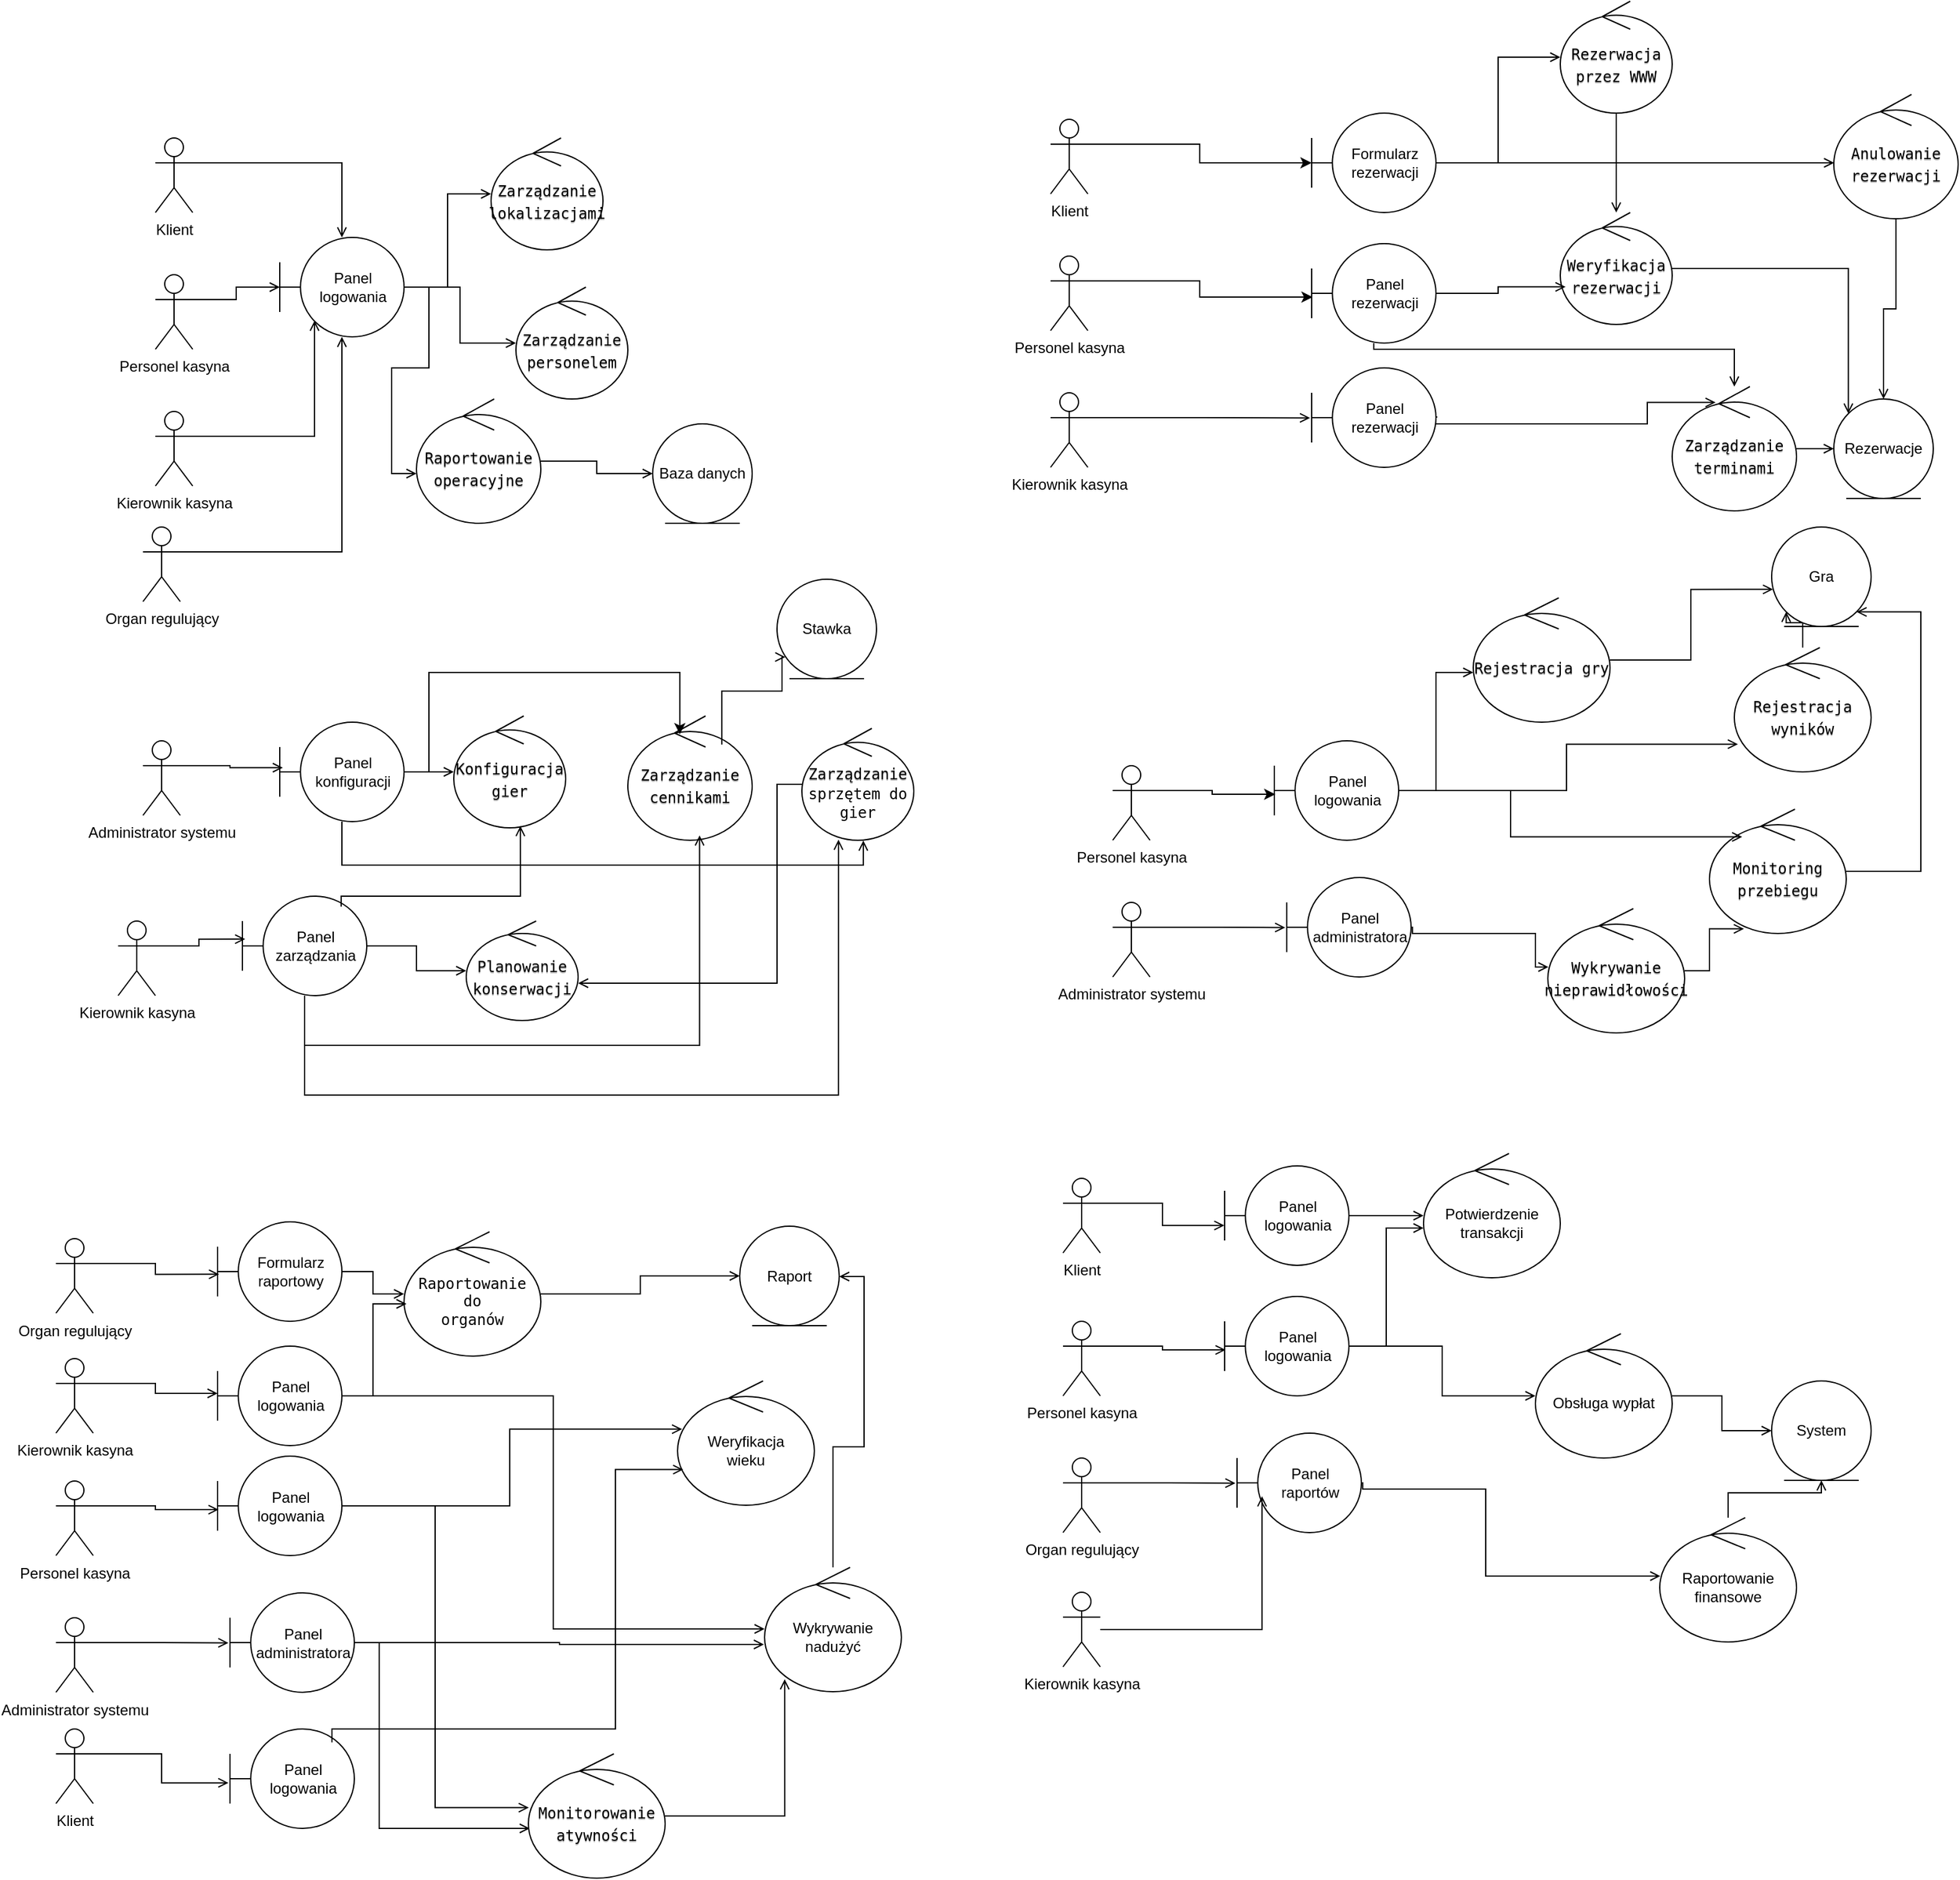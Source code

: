 <mxfile version="27.0.6">
  <diagram name="Strona-1" id="Tooz_3WY80wUNvCokQzD">
    <mxGraphModel dx="1188" dy="655" grid="1" gridSize="10" guides="1" tooltips="1" connect="1" arrows="1" fold="1" page="1" pageScale="1" pageWidth="827" pageHeight="1169" math="0" shadow="0">
      <root>
        <mxCell id="0" />
        <mxCell id="1" parent="0" />
        <mxCell id="Rj1JrEqHDqBtE12AnFH--10" style="edgeStyle=orthogonalEdgeStyle;rounded=0;orthogonalLoop=1;jettySize=auto;html=1;exitX=1;exitY=0.333;exitDx=0;exitDy=0;exitPerimeter=0;endArrow=open;endFill=0;" edge="1" parent="1" source="Rj1JrEqHDqBtE12AnFH--1" target="Rj1JrEqHDqBtE12AnFH--9">
          <mxGeometry relative="1" as="geometry" />
        </mxCell>
        <mxCell id="Rj1JrEqHDqBtE12AnFH--1" value="Klient" style="shape=umlActor;verticalLabelPosition=bottom;verticalAlign=top;html=1;outlineConnect=0;" vertex="1" parent="1">
          <mxGeometry x="200" y="150" width="30" height="60" as="geometry" />
        </mxCell>
        <mxCell id="Rj1JrEqHDqBtE12AnFH--11" style="edgeStyle=orthogonalEdgeStyle;rounded=0;orthogonalLoop=1;jettySize=auto;html=1;exitX=1;exitY=0.333;exitDx=0;exitDy=0;exitPerimeter=0;endArrow=open;endFill=0;" edge="1" parent="1" source="Rj1JrEqHDqBtE12AnFH--2" target="Rj1JrEqHDqBtE12AnFH--9">
          <mxGeometry relative="1" as="geometry" />
        </mxCell>
        <mxCell id="Rj1JrEqHDqBtE12AnFH--2" value="Personel kasyna" style="shape=umlActor;verticalLabelPosition=bottom;verticalAlign=top;html=1;outlineConnect=0;" vertex="1" parent="1">
          <mxGeometry x="200" y="260" width="30" height="60" as="geometry" />
        </mxCell>
        <mxCell id="Rj1JrEqHDqBtE12AnFH--3" value="&lt;div&gt;&lt;code class=&quot;language-mermaid&quot; style=&quot;background: transparent; text-shadow: rgba(0, 0, 0, 0.3) 0px 1px; font-family: &amp;quot;Fira Code&amp;quot;, &amp;quot;Fira Mono&amp;quot;, Menlo, Consolas, &amp;quot;DejaVu Sans Mono&amp;quot;, monospace; direction: ltr; text-align: left; white-space: pre; word-spacing: normal; word-break: normal; line-height: 1.5; tab-size: 2; hyphens: none;&quot;&gt;&lt;span&gt;&lt;span class=&quot;token text&quot; style=&quot;&quot;&gt;Zarządzanie&lt;/span&gt;&lt;/span&gt;&lt;/code&gt;&lt;/div&gt;&lt;div&gt;&lt;code class=&quot;language-mermaid&quot; style=&quot;background: transparent; text-shadow: rgba(0, 0, 0, 0.3) 0px 1px; font-family: &amp;quot;Fira Code&amp;quot;, &amp;quot;Fira Mono&amp;quot;, Menlo, Consolas, &amp;quot;DejaVu Sans Mono&amp;quot;, monospace; direction: ltr; text-align: left; white-space: pre; word-spacing: normal; word-break: normal; line-height: 1.5; tab-size: 2; hyphens: none;&quot;&gt;&lt;span&gt;&lt;span class=&quot;token text&quot; style=&quot;&quot;&gt;lokalizacjami&lt;/span&gt;&lt;/span&gt;&lt;/code&gt;&lt;/div&gt;" style="ellipse;shape=umlControl;whiteSpace=wrap;html=1;" vertex="1" parent="1">
          <mxGeometry x="470" y="150" width="90" height="90" as="geometry" />
        </mxCell>
        <mxCell id="Rj1JrEqHDqBtE12AnFH--5" value="&lt;div&gt;&lt;code class=&quot;language-mermaid&quot; style=&quot;background: transparent; text-shadow: rgba(0, 0, 0, 0.3) 0px 1px; font-family: &amp;quot;Fira Code&amp;quot;, &amp;quot;Fira Mono&amp;quot;, Menlo, Consolas, &amp;quot;DejaVu Sans Mono&amp;quot;, monospace; direction: ltr; text-align: left; white-space: pre; word-spacing: normal; word-break: normal; line-height: 1.5; tab-size: 2; hyphens: none;&quot;&gt;&lt;span&gt;&lt;span class=&quot;token text&quot; style=&quot;&quot;&gt;Zarządzanie&lt;/span&gt;&lt;/span&gt;&lt;/code&gt;&lt;/div&gt;&lt;div&gt;&lt;code class=&quot;language-mermaid&quot; style=&quot;background: transparent; text-shadow: rgba(0, 0, 0, 0.3) 0px 1px; font-family: &amp;quot;Fira Code&amp;quot;, &amp;quot;Fira Mono&amp;quot;, Menlo, Consolas, &amp;quot;DejaVu Sans Mono&amp;quot;, monospace; direction: ltr; text-align: left; white-space: pre; word-spacing: normal; word-break: normal; line-height: 1.5; tab-size: 2; hyphens: none;&quot;&gt;&lt;span&gt;&lt;span class=&quot;token text&quot; style=&quot;&quot;&gt;personelem&lt;/span&gt;&lt;/span&gt;&lt;/code&gt;&lt;/div&gt;" style="ellipse;shape=umlControl;whiteSpace=wrap;html=1;" vertex="1" parent="1">
          <mxGeometry x="490" y="270" width="90" height="90" as="geometry" />
        </mxCell>
        <mxCell id="Rj1JrEqHDqBtE12AnFH--17" style="edgeStyle=orthogonalEdgeStyle;rounded=0;orthogonalLoop=1;jettySize=auto;html=1;entryX=0;entryY=0.5;entryDx=0;entryDy=0;endArrow=open;endFill=0;" edge="1" parent="1" source="Rj1JrEqHDqBtE12AnFH--6" target="Rj1JrEqHDqBtE12AnFH--16">
          <mxGeometry relative="1" as="geometry" />
        </mxCell>
        <mxCell id="Rj1JrEqHDqBtE12AnFH--6" value="&lt;div&gt;&lt;code class=&quot;language-mermaid&quot; style=&quot;background: transparent; text-shadow: rgba(0, 0, 0, 0.3) 0px 1px; font-family: &amp;quot;Fira Code&amp;quot;, &amp;quot;Fira Mono&amp;quot;, Menlo, Consolas, &amp;quot;DejaVu Sans Mono&amp;quot;, monospace; direction: ltr; text-align: left; white-space: pre; word-spacing: normal; word-break: normal; line-height: 1.5; tab-size: 2; hyphens: none;&quot;&gt;&lt;span&gt;&lt;span class=&quot;token text&quot; style=&quot;&quot;&gt;Raportowanie&lt;/span&gt;&lt;/span&gt;&lt;/code&gt;&lt;/div&gt;&lt;div&gt;&lt;code class=&quot;language-mermaid&quot; style=&quot;background: transparent; text-shadow: rgba(0, 0, 0, 0.3) 0px 1px; font-family: &amp;quot;Fira Code&amp;quot;, &amp;quot;Fira Mono&amp;quot;, Menlo, Consolas, &amp;quot;DejaVu Sans Mono&amp;quot;, monospace; direction: ltr; text-align: left; white-space: pre; word-spacing: normal; word-break: normal; line-height: 1.5; tab-size: 2; hyphens: none;&quot;&gt;&lt;span&gt;&lt;span class=&quot;token text&quot; style=&quot;&quot;&gt;operacyjne&lt;/span&gt;&lt;/span&gt;&lt;/code&gt;&lt;/div&gt;" style="ellipse;shape=umlControl;whiteSpace=wrap;html=1;" vertex="1" parent="1">
          <mxGeometry x="410" y="360" width="100" height="100" as="geometry" />
        </mxCell>
        <mxCell id="Rj1JrEqHDqBtE12AnFH--7" value="&lt;div&gt;Kierownik kasyna&lt;/div&gt;" style="shape=umlActor;verticalLabelPosition=bottom;verticalAlign=top;html=1;outlineConnect=0;" vertex="1" parent="1">
          <mxGeometry x="200" y="370" width="30" height="60" as="geometry" />
        </mxCell>
        <mxCell id="Rj1JrEqHDqBtE12AnFH--13" style="edgeStyle=orthogonalEdgeStyle;rounded=0;orthogonalLoop=1;jettySize=auto;html=1;endArrow=open;endFill=0;" edge="1" parent="1" source="Rj1JrEqHDqBtE12AnFH--9" target="Rj1JrEqHDqBtE12AnFH--3">
          <mxGeometry relative="1" as="geometry" />
        </mxCell>
        <mxCell id="Rj1JrEqHDqBtE12AnFH--14" style="edgeStyle=orthogonalEdgeStyle;rounded=0;orthogonalLoop=1;jettySize=auto;html=1;endArrow=open;endFill=0;" edge="1" parent="1" source="Rj1JrEqHDqBtE12AnFH--9" target="Rj1JrEqHDqBtE12AnFH--5">
          <mxGeometry relative="1" as="geometry" />
        </mxCell>
        <mxCell id="Rj1JrEqHDqBtE12AnFH--9" value="Panel logowania" style="shape=umlBoundary;whiteSpace=wrap;html=1;" vertex="1" parent="1">
          <mxGeometry x="300" y="230" width="100" height="80" as="geometry" />
        </mxCell>
        <mxCell id="Rj1JrEqHDqBtE12AnFH--12" style="edgeStyle=orthogonalEdgeStyle;rounded=0;orthogonalLoop=1;jettySize=auto;html=1;exitX=1;exitY=0.333;exitDx=0;exitDy=0;exitPerimeter=0;entryX=0.28;entryY=0.838;entryDx=0;entryDy=0;entryPerimeter=0;endArrow=open;endFill=0;" edge="1" parent="1" source="Rj1JrEqHDqBtE12AnFH--7" target="Rj1JrEqHDqBtE12AnFH--9">
          <mxGeometry relative="1" as="geometry" />
        </mxCell>
        <mxCell id="Rj1JrEqHDqBtE12AnFH--15" style="edgeStyle=orthogonalEdgeStyle;rounded=0;orthogonalLoop=1;jettySize=auto;html=1;entryX=0;entryY=0.6;entryDx=0;entryDy=0;entryPerimeter=0;endArrow=open;endFill=0;" edge="1" parent="1" source="Rj1JrEqHDqBtE12AnFH--9" target="Rj1JrEqHDqBtE12AnFH--6">
          <mxGeometry relative="1" as="geometry" />
        </mxCell>
        <mxCell id="Rj1JrEqHDqBtE12AnFH--16" value="Baza danych" style="ellipse;shape=umlEntity;whiteSpace=wrap;html=1;" vertex="1" parent="1">
          <mxGeometry x="600" y="380" width="80" height="80" as="geometry" />
        </mxCell>
        <mxCell id="Rj1JrEqHDqBtE12AnFH--22" value="&lt;div&gt;&lt;code class=&quot;language-mermaid&quot; style=&quot;background: transparent; text-shadow: rgba(0, 0, 0, 0.3) 0px 1px; font-family: &amp;quot;Fira Code&amp;quot;, &amp;quot;Fira Mono&amp;quot;, Menlo, Consolas, &amp;quot;DejaVu Sans Mono&amp;quot;, monospace; direction: ltr; text-align: left; white-space: pre; word-spacing: normal; word-break: normal; line-height: 1.5; tab-size: 2; hyphens: none;&quot;&gt;&lt;span&gt;&lt;span class=&quot;token text&quot; style=&quot;&quot;&gt;Zarządzanie&lt;/span&gt;&lt;/span&gt;&lt;/code&gt;&lt;/div&gt;&lt;div&gt;&lt;code&gt;sprzętem do&lt;/code&gt;&lt;/div&gt;&lt;div&gt;&lt;code&gt;gier&lt;/code&gt;&lt;/div&gt;" style="ellipse;shape=umlControl;whiteSpace=wrap;html=1;" vertex="1" parent="1">
          <mxGeometry x="720" y="625" width="90" height="90" as="geometry" />
        </mxCell>
        <mxCell id="Rj1JrEqHDqBtE12AnFH--23" value="&lt;div&gt;&lt;code class=&quot;language-mermaid&quot; style=&quot;background: transparent; text-shadow: rgba(0, 0, 0, 0.3) 0px 1px; font-family: &amp;quot;Fira Code&amp;quot;, &amp;quot;Fira Mono&amp;quot;, Menlo, Consolas, &amp;quot;DejaVu Sans Mono&amp;quot;, monospace; direction: ltr; text-align: left; white-space: pre; word-spacing: normal; word-break: normal; line-height: 1.5; tab-size: 2; hyphens: none;&quot;&gt;&lt;span&gt;&lt;span class=&quot;token text&quot; style=&quot;&quot;&gt;Konfiguracja&lt;/span&gt;&lt;/span&gt;&lt;/code&gt;&lt;/div&gt;&lt;div&gt;&lt;code class=&quot;language-mermaid&quot; style=&quot;background: transparent; text-shadow: rgba(0, 0, 0, 0.3) 0px 1px; font-family: &amp;quot;Fira Code&amp;quot;, &amp;quot;Fira Mono&amp;quot;, Menlo, Consolas, &amp;quot;DejaVu Sans Mono&amp;quot;, monospace; direction: ltr; text-align: left; white-space: pre; word-spacing: normal; word-break: normal; line-height: 1.5; tab-size: 2; hyphens: none;&quot;&gt;&lt;span&gt;&lt;span class=&quot;token text&quot; style=&quot;&quot;&gt;gier&lt;/span&gt;&lt;/span&gt;&lt;/code&gt;&lt;/div&gt;" style="ellipse;shape=umlControl;whiteSpace=wrap;html=1;" vertex="1" parent="1">
          <mxGeometry x="440" y="615" width="90" height="90" as="geometry" />
        </mxCell>
        <mxCell id="Rj1JrEqHDqBtE12AnFH--25" value="&lt;div&gt;&lt;code class=&quot;language-mermaid&quot; style=&quot;background: transparent; text-shadow: rgba(0, 0, 0, 0.3) 0px 1px; font-family: &amp;quot;Fira Code&amp;quot;, &amp;quot;Fira Mono&amp;quot;, Menlo, Consolas, &amp;quot;DejaVu Sans Mono&amp;quot;, monospace; direction: ltr; text-align: left; white-space: pre; word-spacing: normal; word-break: normal; line-height: 1.5; tab-size: 2; hyphens: none;&quot;&gt;&lt;span&gt;&lt;span class=&quot;token text&quot; style=&quot;&quot;&gt;Zarządzanie&lt;/span&gt;&lt;/span&gt;&lt;/code&gt;&lt;/div&gt;&lt;div&gt;&lt;code class=&quot;language-mermaid&quot; style=&quot;background: transparent; text-shadow: rgba(0, 0, 0, 0.3) 0px 1px; font-family: &amp;quot;Fira Code&amp;quot;, &amp;quot;Fira Mono&amp;quot;, Menlo, Consolas, &amp;quot;DejaVu Sans Mono&amp;quot;, monospace; direction: ltr; text-align: left; white-space: pre; word-spacing: normal; word-break: normal; line-height: 1.5; tab-size: 2; hyphens: none;&quot;&gt;&lt;span&gt;&lt;span class=&quot;token text&quot; style=&quot;&quot;&gt;cennikami&lt;/span&gt;&lt;/span&gt;&lt;/code&gt;&lt;/div&gt;" style="ellipse;shape=umlControl;whiteSpace=wrap;html=1;" vertex="1" parent="1">
          <mxGeometry x="580" y="615" width="100" height="100" as="geometry" />
        </mxCell>
        <mxCell id="Rj1JrEqHDqBtE12AnFH--26" value="&lt;div&gt;Kierownik kasyna&lt;/div&gt;" style="shape=umlActor;verticalLabelPosition=bottom;verticalAlign=top;html=1;outlineConnect=0;" vertex="1" parent="1">
          <mxGeometry x="170" y="780" width="30" height="60" as="geometry" />
        </mxCell>
        <mxCell id="Rj1JrEqHDqBtE12AnFH--28" style="edgeStyle=orthogonalEdgeStyle;rounded=0;orthogonalLoop=1;jettySize=auto;html=1;endArrow=open;endFill=0;" edge="1" parent="1" source="Rj1JrEqHDqBtE12AnFH--29" target="Rj1JrEqHDqBtE12AnFH--23">
          <mxGeometry relative="1" as="geometry" />
        </mxCell>
        <mxCell id="Rj1JrEqHDqBtE12AnFH--29" value="Panel konfiguracji" style="shape=umlBoundary;whiteSpace=wrap;html=1;" vertex="1" parent="1">
          <mxGeometry x="300" y="620" width="100" height="80" as="geometry" />
        </mxCell>
        <mxCell id="Rj1JrEqHDqBtE12AnFH--33" value="&lt;div&gt;&lt;code class=&quot;language-mermaid&quot; style=&quot;background: transparent; text-shadow: rgba(0, 0, 0, 0.3) 0px 1px; font-family: &amp;quot;Fira Code&amp;quot;, &amp;quot;Fira Mono&amp;quot;, Menlo, Consolas, &amp;quot;DejaVu Sans Mono&amp;quot;, monospace; direction: ltr; text-align: left; white-space: pre; word-spacing: normal; word-break: normal; line-height: 1.5; tab-size: 2; hyphens: none;&quot;&gt;&lt;span&gt;&lt;span class=&quot;token text&quot; style=&quot;&quot;&gt;Planowanie&lt;/span&gt;&lt;/span&gt;&lt;/code&gt;&lt;/div&gt;&lt;div&gt;&lt;code class=&quot;language-mermaid&quot; style=&quot;background: transparent; text-shadow: rgba(0, 0, 0, 0.3) 0px 1px; font-family: &amp;quot;Fira Code&amp;quot;, &amp;quot;Fira Mono&amp;quot;, Menlo, Consolas, &amp;quot;DejaVu Sans Mono&amp;quot;, monospace; direction: ltr; text-align: left; white-space: pre; word-spacing: normal; word-break: normal; line-height: 1.5; tab-size: 2; hyphens: none;&quot;&gt;&lt;span&gt;&lt;span class=&quot;token text&quot; style=&quot;&quot;&gt;konserwacji&lt;/span&gt;&lt;/span&gt;&lt;/code&gt;&lt;/div&gt;" style="ellipse;shape=umlControl;whiteSpace=wrap;html=1;" vertex="1" parent="1">
          <mxGeometry x="450" y="780" width="90" height="80" as="geometry" />
        </mxCell>
        <mxCell id="Rj1JrEqHDqBtE12AnFH--35" value="Administrator systemu" style="shape=umlActor;verticalLabelPosition=bottom;verticalAlign=top;html=1;fontColor=default;" vertex="1" parent="1">
          <mxGeometry x="190" y="635" width="30" height="60" as="geometry" />
        </mxCell>
        <mxCell id="Rj1JrEqHDqBtE12AnFH--36" style="edgeStyle=orthogonalEdgeStyle;rounded=0;orthogonalLoop=1;jettySize=auto;html=1;exitX=1;exitY=0.333;exitDx=0;exitDy=0;exitPerimeter=0;entryX=0.025;entryY=0.458;entryDx=0;entryDy=0;entryPerimeter=0;endArrow=open;endFill=0;" edge="1" parent="1" source="Rj1JrEqHDqBtE12AnFH--35" target="Rj1JrEqHDqBtE12AnFH--29">
          <mxGeometry relative="1" as="geometry" />
        </mxCell>
        <mxCell id="Rj1JrEqHDqBtE12AnFH--38" style="edgeStyle=orthogonalEdgeStyle;rounded=0;orthogonalLoop=1;jettySize=auto;html=1;endArrow=open;endFill=0;" edge="1" parent="1" source="Rj1JrEqHDqBtE12AnFH--37" target="Rj1JrEqHDqBtE12AnFH--33">
          <mxGeometry relative="1" as="geometry" />
        </mxCell>
        <mxCell id="Rj1JrEqHDqBtE12AnFH--37" value="Panel zarządzania" style="shape=umlBoundary;whiteSpace=wrap;html=1;" vertex="1" parent="1">
          <mxGeometry x="270" y="760" width="100" height="80" as="geometry" />
        </mxCell>
        <mxCell id="Rj1JrEqHDqBtE12AnFH--39" style="edgeStyle=orthogonalEdgeStyle;rounded=0;orthogonalLoop=1;jettySize=auto;html=1;exitX=1;exitY=0.333;exitDx=0;exitDy=0;exitPerimeter=0;entryX=0.022;entryY=0.432;entryDx=0;entryDy=0;entryPerimeter=0;endArrow=open;endFill=0;" edge="1" parent="1" source="Rj1JrEqHDqBtE12AnFH--26" target="Rj1JrEqHDqBtE12AnFH--37">
          <mxGeometry relative="1" as="geometry" />
        </mxCell>
        <mxCell id="Rj1JrEqHDqBtE12AnFH--40" style="edgeStyle=orthogonalEdgeStyle;rounded=0;orthogonalLoop=1;jettySize=auto;html=1;entryX=0.418;entryY=0.147;entryDx=0;entryDy=0;entryPerimeter=0;" edge="1" parent="1" source="Rj1JrEqHDqBtE12AnFH--29" target="Rj1JrEqHDqBtE12AnFH--25">
          <mxGeometry relative="1" as="geometry">
            <Array as="points">
              <mxPoint x="420" y="660" />
              <mxPoint x="420" y="580" />
              <mxPoint x="622" y="580" />
            </Array>
          </mxGeometry>
        </mxCell>
        <mxCell id="Rj1JrEqHDqBtE12AnFH--41" style="edgeStyle=orthogonalEdgeStyle;rounded=0;orthogonalLoop=1;jettySize=auto;html=1;entryX=0.549;entryY=1.003;entryDx=0;entryDy=0;entryPerimeter=0;endArrow=open;endFill=0;" edge="1" parent="1" source="Rj1JrEqHDqBtE12AnFH--29" target="Rj1JrEqHDqBtE12AnFH--22">
          <mxGeometry relative="1" as="geometry">
            <Array as="points">
              <mxPoint x="350" y="735" />
              <mxPoint x="769" y="735" />
            </Array>
          </mxGeometry>
        </mxCell>
        <mxCell id="Rj1JrEqHDqBtE12AnFH--42" style="edgeStyle=orthogonalEdgeStyle;rounded=0;orthogonalLoop=1;jettySize=auto;html=1;entryX=0.595;entryY=0.984;entryDx=0;entryDy=0;entryPerimeter=0;exitX=0.794;exitY=0.104;exitDx=0;exitDy=0;exitPerimeter=0;endArrow=open;endFill=0;" edge="1" parent="1" source="Rj1JrEqHDqBtE12AnFH--37" target="Rj1JrEqHDqBtE12AnFH--23">
          <mxGeometry relative="1" as="geometry">
            <Array as="points">
              <mxPoint x="349" y="760" />
              <mxPoint x="494" y="760" />
            </Array>
          </mxGeometry>
        </mxCell>
        <mxCell id="Rj1JrEqHDqBtE12AnFH--43" style="edgeStyle=orthogonalEdgeStyle;rounded=0;orthogonalLoop=1;jettySize=auto;html=1;entryX=0.577;entryY=0.961;entryDx=0;entryDy=0;entryPerimeter=0;endArrow=open;endFill=0;" edge="1" parent="1" source="Rj1JrEqHDqBtE12AnFH--37" target="Rj1JrEqHDqBtE12AnFH--25">
          <mxGeometry relative="1" as="geometry">
            <Array as="points">
              <mxPoint x="320" y="880" />
              <mxPoint x="638" y="880" />
            </Array>
          </mxGeometry>
        </mxCell>
        <mxCell id="Rj1JrEqHDqBtE12AnFH--44" style="edgeStyle=orthogonalEdgeStyle;rounded=0;orthogonalLoop=1;jettySize=auto;html=1;entryX=0.327;entryY=0.995;entryDx=0;entryDy=0;entryPerimeter=0;endArrow=open;endFill=0;" edge="1" parent="1" source="Rj1JrEqHDqBtE12AnFH--37" target="Rj1JrEqHDqBtE12AnFH--22">
          <mxGeometry relative="1" as="geometry">
            <Array as="points">
              <mxPoint x="320" y="920" />
              <mxPoint x="749" y="920" />
            </Array>
          </mxGeometry>
        </mxCell>
        <mxCell id="Rj1JrEqHDqBtE12AnFH--46" style="edgeStyle=orthogonalEdgeStyle;rounded=0;orthogonalLoop=1;jettySize=auto;html=1;entryX=0.083;entryY=0.783;entryDx=0;entryDy=0;entryPerimeter=0;endArrow=open;endFill=0;exitX=0.756;exitY=0.23;exitDx=0;exitDy=0;exitPerimeter=0;" edge="1" parent="1" source="Rj1JrEqHDqBtE12AnFH--25" target="Rj1JrEqHDqBtE12AnFH--48">
          <mxGeometry relative="1" as="geometry">
            <mxPoint x="687.3" y="585.6" as="targetPoint" />
            <Array as="points">
              <mxPoint x="656" y="595" />
              <mxPoint x="704" y="595" />
              <mxPoint x="704" y="568" />
            </Array>
          </mxGeometry>
        </mxCell>
        <mxCell id="Rj1JrEqHDqBtE12AnFH--47" style="edgeStyle=orthogonalEdgeStyle;rounded=0;orthogonalLoop=1;jettySize=auto;html=1;entryX=1;entryY=0.625;entryDx=0;entryDy=0;entryPerimeter=0;endArrow=open;endFill=0;" edge="1" parent="1" source="Rj1JrEqHDqBtE12AnFH--22" target="Rj1JrEqHDqBtE12AnFH--33">
          <mxGeometry relative="1" as="geometry">
            <Array as="points">
              <mxPoint x="700" y="670" />
              <mxPoint x="700" y="830" />
            </Array>
          </mxGeometry>
        </mxCell>
        <mxCell id="Rj1JrEqHDqBtE12AnFH--48" value="Stawka" style="ellipse;shape=umlEntity;whiteSpace=wrap;html=1;" vertex="1" parent="1">
          <mxGeometry x="700" y="505" width="80" height="80" as="geometry" />
        </mxCell>
        <mxCell id="Rj1JrEqHDqBtE12AnFH--91" style="edgeStyle=orthogonalEdgeStyle;rounded=0;orthogonalLoop=1;jettySize=auto;html=1;exitX=1;exitY=0.333;exitDx=0;exitDy=0;exitPerimeter=0;" edge="1" parent="1" source="Rj1JrEqHDqBtE12AnFH--65" target="Rj1JrEqHDqBtE12AnFH--90">
          <mxGeometry relative="1" as="geometry" />
        </mxCell>
        <mxCell id="Rj1JrEqHDqBtE12AnFH--65" value="Klient" style="shape=umlActor;verticalLabelPosition=bottom;verticalAlign=top;html=1;outlineConnect=0;" vertex="1" parent="1">
          <mxGeometry x="920" y="135" width="30" height="60" as="geometry" />
        </mxCell>
        <mxCell id="Rj1JrEqHDqBtE12AnFH--67" value="Personel kasyna" style="shape=umlActor;verticalLabelPosition=bottom;verticalAlign=top;html=1;outlineConnect=0;" vertex="1" parent="1">
          <mxGeometry x="920" y="245" width="30" height="60" as="geometry" />
        </mxCell>
        <mxCell id="Rj1JrEqHDqBtE12AnFH--98" style="edgeStyle=orthogonalEdgeStyle;rounded=0;orthogonalLoop=1;jettySize=auto;html=1;endArrow=open;endFill=0;" edge="1" parent="1" source="Rj1JrEqHDqBtE12AnFH--68" target="Rj1JrEqHDqBtE12AnFH--69">
          <mxGeometry relative="1" as="geometry" />
        </mxCell>
        <mxCell id="Rj1JrEqHDqBtE12AnFH--68" value="&lt;div&gt;&lt;code style=&quot;background: transparent; text-shadow: rgba(0, 0, 0, 0.3) 0px 1px; font-family: &amp;quot;Fira Code&amp;quot;, &amp;quot;Fira Mono&amp;quot;, Menlo, Consolas, &amp;quot;DejaVu Sans Mono&amp;quot;, monospace; direction: ltr; text-align: left; white-space: pre; word-spacing: normal; word-break: normal; line-height: 1.5; tab-size: 2; hyphens: none;&quot; class=&quot;language-mermaid&quot;&gt;&lt;span&gt;&lt;span class=&quot;token text&quot;&gt;Rezerwacja&lt;/span&gt;&lt;/span&gt;&lt;/code&gt;&lt;/div&gt;&lt;div&gt;&lt;code style=&quot;background: transparent; text-shadow: rgba(0, 0, 0, 0.3) 0px 1px; font-family: &amp;quot;Fira Code&amp;quot;, &amp;quot;Fira Mono&amp;quot;, Menlo, Consolas, &amp;quot;DejaVu Sans Mono&amp;quot;, monospace; direction: ltr; text-align: left; white-space: pre; word-spacing: normal; word-break: normal; line-height: 1.5; tab-size: 2; hyphens: none;&quot; class=&quot;language-mermaid&quot;&gt;&lt;span&gt;&lt;span class=&quot;token text&quot;&gt;przez WWW&lt;/span&gt;&lt;/span&gt;&lt;/code&gt;&lt;/div&gt;" style="ellipse;shape=umlControl;whiteSpace=wrap;html=1;" vertex="1" parent="1">
          <mxGeometry x="1330" y="40" width="90" height="90" as="geometry" />
        </mxCell>
        <mxCell id="Rj1JrEqHDqBtE12AnFH--97" style="edgeStyle=orthogonalEdgeStyle;rounded=0;orthogonalLoop=1;jettySize=auto;html=1;entryX=0;entryY=0;entryDx=0;entryDy=0;endArrow=open;endFill=0;" edge="1" parent="1" source="Rj1JrEqHDqBtE12AnFH--69" target="Rj1JrEqHDqBtE12AnFH--84">
          <mxGeometry relative="1" as="geometry" />
        </mxCell>
        <mxCell id="Rj1JrEqHDqBtE12AnFH--69" value="&lt;div&gt;&lt;code style=&quot;background: transparent; text-shadow: rgba(0, 0, 0, 0.3) 0px 1px; font-family: &amp;quot;Fira Code&amp;quot;, &amp;quot;Fira Mono&amp;quot;, Menlo, Consolas, &amp;quot;DejaVu Sans Mono&amp;quot;, monospace; direction: ltr; text-align: left; white-space: pre; word-spacing: normal; word-break: normal; line-height: 1.5; tab-size: 2; hyphens: none;&quot; class=&quot;language-mermaid&quot;&gt;&lt;span&gt;&lt;span class=&quot;token text&quot;&gt;Weryfikacja&lt;/span&gt;&lt;/span&gt;&lt;/code&gt;&lt;/div&gt;&lt;div&gt;&lt;code style=&quot;background: transparent; text-shadow: rgba(0, 0, 0, 0.3) 0px 1px; font-family: &amp;quot;Fira Code&amp;quot;, &amp;quot;Fira Mono&amp;quot;, Menlo, Consolas, &amp;quot;DejaVu Sans Mono&amp;quot;, monospace; direction: ltr; text-align: left; white-space: pre; word-spacing: normal; word-break: normal; line-height: 1.5; tab-size: 2; hyphens: none;&quot; class=&quot;language-mermaid&quot;&gt;&lt;span&gt;&lt;span class=&quot;token text&quot;&gt;rezerwacji&lt;/span&gt;&lt;/span&gt;&lt;/code&gt;&lt;/div&gt;" style="ellipse;shape=umlControl;whiteSpace=wrap;html=1;" vertex="1" parent="1">
          <mxGeometry x="1330" y="210" width="90" height="90" as="geometry" />
        </mxCell>
        <mxCell id="Rj1JrEqHDqBtE12AnFH--85" style="edgeStyle=orthogonalEdgeStyle;rounded=0;orthogonalLoop=1;jettySize=auto;html=1;endArrow=open;endFill=0;" edge="1" parent="1" source="Rj1JrEqHDqBtE12AnFH--71" target="Rj1JrEqHDqBtE12AnFH--84">
          <mxGeometry relative="1" as="geometry" />
        </mxCell>
        <mxCell id="Rj1JrEqHDqBtE12AnFH--71" value="&lt;div&gt;&lt;code style=&quot;background: transparent; text-shadow: rgba(0, 0, 0, 0.3) 0px 1px; font-family: &amp;quot;Fira Code&amp;quot;, &amp;quot;Fira Mono&amp;quot;, Menlo, Consolas, &amp;quot;DejaVu Sans Mono&amp;quot;, monospace; direction: ltr; text-align: left; white-space: pre; word-spacing: normal; word-break: normal; line-height: 1.5; tab-size: 2; hyphens: none;&quot; class=&quot;language-mermaid&quot;&gt;&lt;span&gt;&lt;span class=&quot;token text&quot;&gt;Zarządzanie&lt;/span&gt;&lt;/span&gt;&lt;/code&gt;&lt;/div&gt;&lt;div&gt;&lt;code style=&quot;background: transparent; text-shadow: rgba(0, 0, 0, 0.3) 0px 1px; font-family: &amp;quot;Fira Code&amp;quot;, &amp;quot;Fira Mono&amp;quot;, Menlo, Consolas, &amp;quot;DejaVu Sans Mono&amp;quot;, monospace; direction: ltr; text-align: left; white-space: pre; word-spacing: normal; word-break: normal; line-height: 1.5; tab-size: 2; hyphens: none;&quot; class=&quot;language-mermaid&quot;&gt;&lt;span&gt;&lt;span class=&quot;token text&quot;&gt;terminami&lt;/span&gt;&lt;/span&gt;&lt;/code&gt;&lt;/div&gt;" style="ellipse;shape=umlControl;whiteSpace=wrap;html=1;" vertex="1" parent="1">
          <mxGeometry x="1420" y="350" width="100" height="100" as="geometry" />
        </mxCell>
        <mxCell id="Rj1JrEqHDqBtE12AnFH--72" value="&lt;div&gt;Kierownik kasyna&lt;/div&gt;" style="shape=umlActor;verticalLabelPosition=bottom;verticalAlign=top;html=1;outlineConnect=0;" vertex="1" parent="1">
          <mxGeometry x="920" y="355" width="30" height="60" as="geometry" />
        </mxCell>
        <mxCell id="Rj1JrEqHDqBtE12AnFH--76" style="edgeStyle=orthogonalEdgeStyle;rounded=0;orthogonalLoop=1;jettySize=auto;html=1;exitX=1;exitY=0.333;exitDx=0;exitDy=0;exitPerimeter=0;endArrow=open;endFill=0;entryX=-0.013;entryY=0.503;entryDx=0;entryDy=0;entryPerimeter=0;" edge="1" parent="1" source="Rj1JrEqHDqBtE12AnFH--72" target="Rj1JrEqHDqBtE12AnFH--83">
          <mxGeometry relative="1" as="geometry">
            <mxPoint x="1170" y="375" as="targetPoint" />
          </mxGeometry>
        </mxCell>
        <mxCell id="Rj1JrEqHDqBtE12AnFH--77" style="edgeStyle=orthogonalEdgeStyle;rounded=0;orthogonalLoop=1;jettySize=auto;html=1;entryX=0.349;entryY=0.128;entryDx=0;entryDy=0;entryPerimeter=0;endArrow=open;endFill=0;exitX=1.011;exitY=0.494;exitDx=0;exitDy=0;exitPerimeter=0;" edge="1" parent="1" source="Rj1JrEqHDqBtE12AnFH--83" target="Rj1JrEqHDqBtE12AnFH--71">
          <mxGeometry relative="1" as="geometry">
            <mxPoint x="1120" y="254.966" as="sourcePoint" />
            <Array as="points">
              <mxPoint x="1221" y="380" />
              <mxPoint x="1400" y="380" />
              <mxPoint x="1400" y="363" />
            </Array>
          </mxGeometry>
        </mxCell>
        <mxCell id="Rj1JrEqHDqBtE12AnFH--79" value="Organ regulujący" style="shape=umlActor;verticalLabelPosition=bottom;verticalAlign=top;html=1;outlineConnect=0;" vertex="1" parent="1">
          <mxGeometry x="190" y="463" width="30" height="60" as="geometry" />
        </mxCell>
        <mxCell id="Rj1JrEqHDqBtE12AnFH--80" style="edgeStyle=orthogonalEdgeStyle;rounded=0;orthogonalLoop=1;jettySize=auto;html=1;exitX=1;exitY=0.333;exitDx=0;exitDy=0;exitPerimeter=0;endArrow=open;endFill=0;" edge="1" parent="1" source="Rj1JrEqHDqBtE12AnFH--79" target="Rj1JrEqHDqBtE12AnFH--9">
          <mxGeometry relative="1" as="geometry">
            <mxPoint x="318" y="390" as="targetPoint" />
          </mxGeometry>
        </mxCell>
        <mxCell id="Rj1JrEqHDqBtE12AnFH--86" style="edgeStyle=orthogonalEdgeStyle;rounded=0;orthogonalLoop=1;jettySize=auto;html=1;endArrow=open;endFill=0;" edge="1" parent="1" source="Rj1JrEqHDqBtE12AnFH--81" target="Rj1JrEqHDqBtE12AnFH--84">
          <mxGeometry relative="1" as="geometry" />
        </mxCell>
        <mxCell id="Rj1JrEqHDqBtE12AnFH--81" value="&lt;div&gt;&lt;code style=&quot;background: transparent; text-shadow: rgba(0, 0, 0, 0.3) 0px 1px; font-family: &amp;quot;Fira Code&amp;quot;, &amp;quot;Fira Mono&amp;quot;, Menlo, Consolas, &amp;quot;DejaVu Sans Mono&amp;quot;, monospace; direction: ltr; text-align: left; white-space: pre; word-spacing: normal; word-break: normal; line-height: 1.5; tab-size: 2; hyphens: none;&quot; class=&quot;language-mermaid&quot;&gt;&lt;span&gt;&lt;span class=&quot;token text&quot;&gt;Anulowanie&lt;/span&gt;&lt;/span&gt;&lt;/code&gt;&lt;/div&gt;&lt;div&gt;&lt;code style=&quot;background: transparent; text-shadow: rgba(0, 0, 0, 0.3) 0px 1px; font-family: &amp;quot;Fira Code&amp;quot;, &amp;quot;Fira Mono&amp;quot;, Menlo, Consolas, &amp;quot;DejaVu Sans Mono&amp;quot;, monospace; direction: ltr; text-align: left; white-space: pre; word-spacing: normal; word-break: normal; line-height: 1.5; tab-size: 2; hyphens: none;&quot; class=&quot;language-mermaid&quot;&gt;&lt;span&gt;&lt;span class=&quot;token text&quot;&gt;rezerwacji&lt;/span&gt;&lt;/span&gt;&lt;/code&gt;&lt;/div&gt;" style="ellipse;shape=umlControl;whiteSpace=wrap;html=1;" vertex="1" parent="1">
          <mxGeometry x="1550" y="115" width="100" height="100" as="geometry" />
        </mxCell>
        <mxCell id="Rj1JrEqHDqBtE12AnFH--83" value="Panel rezerwacji" style="shape=umlBoundary;whiteSpace=wrap;html=1;" vertex="1" parent="1">
          <mxGeometry x="1130" y="335" width="100" height="80" as="geometry" />
        </mxCell>
        <mxCell id="Rj1JrEqHDqBtE12AnFH--84" value="Rezerwacje" style="ellipse;shape=umlEntity;whiteSpace=wrap;html=1;" vertex="1" parent="1">
          <mxGeometry x="1550" y="360" width="80" height="80" as="geometry" />
        </mxCell>
        <mxCell id="Rj1JrEqHDqBtE12AnFH--99" style="edgeStyle=orthogonalEdgeStyle;rounded=0;orthogonalLoop=1;jettySize=auto;html=1;endArrow=open;endFill=0;" edge="1" parent="1" source="Rj1JrEqHDqBtE12AnFH--89" target="Rj1JrEqHDqBtE12AnFH--71">
          <mxGeometry relative="1" as="geometry">
            <Array as="points">
              <mxPoint x="1180" y="320" />
              <mxPoint x="1470" y="320" />
            </Array>
          </mxGeometry>
        </mxCell>
        <mxCell id="Rj1JrEqHDqBtE12AnFH--89" value="Panel rezerwacji" style="shape=umlBoundary;whiteSpace=wrap;html=1;" vertex="1" parent="1">
          <mxGeometry x="1130" y="235" width="100" height="80" as="geometry" />
        </mxCell>
        <mxCell id="Rj1JrEqHDqBtE12AnFH--95" style="edgeStyle=orthogonalEdgeStyle;rounded=0;orthogonalLoop=1;jettySize=auto;html=1;endArrow=open;endFill=0;" edge="1" parent="1" source="Rj1JrEqHDqBtE12AnFH--90" target="Rj1JrEqHDqBtE12AnFH--68">
          <mxGeometry relative="1" as="geometry" />
        </mxCell>
        <mxCell id="Rj1JrEqHDqBtE12AnFH--96" style="edgeStyle=orthogonalEdgeStyle;rounded=0;orthogonalLoop=1;jettySize=auto;html=1;endArrow=open;endFill=0;" edge="1" parent="1" source="Rj1JrEqHDqBtE12AnFH--90" target="Rj1JrEqHDqBtE12AnFH--81">
          <mxGeometry relative="1" as="geometry">
            <Array as="points">
              <mxPoint x="1480" y="170" />
              <mxPoint x="1480" y="170" />
            </Array>
          </mxGeometry>
        </mxCell>
        <mxCell id="Rj1JrEqHDqBtE12AnFH--90" value="Formularz rezerwacji" style="shape=umlBoundary;whiteSpace=wrap;html=1;" vertex="1" parent="1">
          <mxGeometry x="1130" y="130" width="100" height="80" as="geometry" />
        </mxCell>
        <mxCell id="Rj1JrEqHDqBtE12AnFH--92" style="edgeStyle=orthogonalEdgeStyle;rounded=0;orthogonalLoop=1;jettySize=auto;html=1;exitX=1;exitY=0.333;exitDx=0;exitDy=0;exitPerimeter=0;entryX=0.008;entryY=0.538;entryDx=0;entryDy=0;entryPerimeter=0;" edge="1" parent="1" source="Rj1JrEqHDqBtE12AnFH--67" target="Rj1JrEqHDqBtE12AnFH--89">
          <mxGeometry relative="1" as="geometry" />
        </mxCell>
        <mxCell id="Rj1JrEqHDqBtE12AnFH--93" style="edgeStyle=orthogonalEdgeStyle;rounded=0;orthogonalLoop=1;jettySize=auto;html=1;entryX=0.047;entryY=0.664;entryDx=0;entryDy=0;entryPerimeter=0;endArrow=open;endFill=0;" edge="1" parent="1" source="Rj1JrEqHDqBtE12AnFH--89" target="Rj1JrEqHDqBtE12AnFH--69">
          <mxGeometry relative="1" as="geometry" />
        </mxCell>
        <mxCell id="Rj1JrEqHDqBtE12AnFH--102" value="Personel kasyna" style="shape=umlActor;verticalLabelPosition=bottom;verticalAlign=top;html=1;outlineConnect=0;" vertex="1" parent="1">
          <mxGeometry x="970" y="655" width="30" height="60" as="geometry" />
        </mxCell>
        <mxCell id="Rj1JrEqHDqBtE12AnFH--108" value="Administrator systemu" style="shape=umlActor;verticalLabelPosition=bottom;verticalAlign=top;html=1;outlineConnect=0;" vertex="1" parent="1">
          <mxGeometry x="970" y="765" width="30" height="60" as="geometry" />
        </mxCell>
        <mxCell id="Rj1JrEqHDqBtE12AnFH--109" style="edgeStyle=orthogonalEdgeStyle;rounded=0;orthogonalLoop=1;jettySize=auto;html=1;exitX=1;exitY=0.333;exitDx=0;exitDy=0;exitPerimeter=0;endArrow=open;endFill=0;entryX=-0.013;entryY=0.503;entryDx=0;entryDy=0;entryPerimeter=0;" edge="1" parent="1" source="Rj1JrEqHDqBtE12AnFH--108" target="Rj1JrEqHDqBtE12AnFH--113">
          <mxGeometry relative="1" as="geometry">
            <mxPoint x="1220" y="785" as="targetPoint" />
          </mxGeometry>
        </mxCell>
        <mxCell id="Rj1JrEqHDqBtE12AnFH--110" style="edgeStyle=orthogonalEdgeStyle;rounded=0;orthogonalLoop=1;jettySize=auto;html=1;endArrow=open;endFill=0;exitX=1.011;exitY=0.494;exitDx=0;exitDy=0;exitPerimeter=0;entryX=0.004;entryY=0.47;entryDx=0;entryDy=0;entryPerimeter=0;" edge="1" parent="1" source="Rj1JrEqHDqBtE12AnFH--113" target="Rj1JrEqHDqBtE12AnFH--123">
          <mxGeometry relative="1" as="geometry">
            <mxPoint x="1170" y="664.966" as="sourcePoint" />
            <Array as="points">
              <mxPoint x="1211" y="790" />
              <mxPoint x="1310" y="790" />
            </Array>
            <mxPoint x="1460" y="790" as="targetPoint" />
          </mxGeometry>
        </mxCell>
        <mxCell id="Rj1JrEqHDqBtE12AnFH--113" value="&lt;div&gt;Panel&lt;/div&gt;administratora" style="shape=umlBoundary;whiteSpace=wrap;html=1;" vertex="1" parent="1">
          <mxGeometry x="1110" y="745" width="100" height="80" as="geometry" />
        </mxCell>
        <mxCell id="Rj1JrEqHDqBtE12AnFH--116" value="Panel logowania" style="shape=umlBoundary;whiteSpace=wrap;html=1;" vertex="1" parent="1">
          <mxGeometry x="1100" y="635" width="100" height="80" as="geometry" />
        </mxCell>
        <mxCell id="Rj1JrEqHDqBtE12AnFH--120" style="edgeStyle=orthogonalEdgeStyle;rounded=0;orthogonalLoop=1;jettySize=auto;html=1;exitX=1;exitY=0.333;exitDx=0;exitDy=0;exitPerimeter=0;entryX=0.008;entryY=0.538;entryDx=0;entryDy=0;entryPerimeter=0;" edge="1" parent="1" source="Rj1JrEqHDqBtE12AnFH--102" target="Rj1JrEqHDqBtE12AnFH--116">
          <mxGeometry relative="1" as="geometry" />
        </mxCell>
        <mxCell id="Rj1JrEqHDqBtE12AnFH--121" style="edgeStyle=orthogonalEdgeStyle;rounded=0;orthogonalLoop=1;jettySize=auto;html=1;entryX=0;entryY=0.6;entryDx=0;entryDy=0;entryPerimeter=0;endArrow=open;endFill=0;" edge="1" parent="1" source="Rj1JrEqHDqBtE12AnFH--116" target="Rj1JrEqHDqBtE12AnFH--126">
          <mxGeometry relative="1" as="geometry">
            <mxPoint x="1384.23" y="679.76" as="targetPoint" />
          </mxGeometry>
        </mxCell>
        <mxCell id="Rj1JrEqHDqBtE12AnFH--123" value="&lt;div&gt;&lt;code class=&quot;language-mermaid&quot; style=&quot;background: transparent; text-shadow: rgba(0, 0, 0, 0.3) 0px 1px; font-family: &amp;quot;Fira Code&amp;quot;, &amp;quot;Fira Mono&amp;quot;, Menlo, Consolas, &amp;quot;DejaVu Sans Mono&amp;quot;, monospace; direction: ltr; text-align: left; white-space: pre; word-spacing: normal; word-break: normal; line-height: 1.5; tab-size: 2; hyphens: none;&quot;&gt;&lt;span&gt;&lt;span class=&quot;token text&quot; style=&quot;&quot;&gt;Wykrywanie&lt;/span&gt;&lt;/span&gt;&lt;/code&gt;&lt;/div&gt;&lt;div&gt;&lt;code class=&quot;language-mermaid&quot; style=&quot;background: transparent; text-shadow: rgba(0, 0, 0, 0.3) 0px 1px; font-family: &amp;quot;Fira Code&amp;quot;, &amp;quot;Fira Mono&amp;quot;, Menlo, Consolas, &amp;quot;DejaVu Sans Mono&amp;quot;, monospace; direction: ltr; text-align: left; white-space: pre; word-spacing: normal; word-break: normal; line-height: 1.5; tab-size: 2; hyphens: none;&quot;&gt;&lt;span&gt;&lt;span class=&quot;token text&quot; style=&quot;&quot;&gt;nieprawidłowości&lt;/span&gt;&lt;/span&gt;&lt;/code&gt;&lt;/div&gt;" style="ellipse;shape=umlControl;whiteSpace=wrap;html=1;" vertex="1" parent="1">
          <mxGeometry x="1320" y="770" width="110" height="100" as="geometry" />
        </mxCell>
        <mxCell id="Rj1JrEqHDqBtE12AnFH--133" style="edgeStyle=orthogonalEdgeStyle;rounded=0;orthogonalLoop=1;jettySize=auto;html=1;entryX=0;entryY=1;entryDx=0;entryDy=0;endArrow=open;endFill=0;" edge="1" parent="1" source="Rj1JrEqHDqBtE12AnFH--124" target="Rj1JrEqHDqBtE12AnFH--130">
          <mxGeometry relative="1" as="geometry" />
        </mxCell>
        <mxCell id="Rj1JrEqHDqBtE12AnFH--124" value="&lt;div&gt;&lt;code class=&quot;language-mermaid&quot; style=&quot;background: transparent; text-shadow: rgba(0, 0, 0, 0.3) 0px 1px; font-family: &amp;quot;Fira Code&amp;quot;, &amp;quot;Fira Mono&amp;quot;, Menlo, Consolas, &amp;quot;DejaVu Sans Mono&amp;quot;, monospace; direction: ltr; text-align: left; white-space: pre; word-spacing: normal; word-break: normal; line-height: 1.5; tab-size: 2; hyphens: none;&quot;&gt;&lt;span&gt;&lt;span class=&quot;token text&quot; style=&quot;&quot;&gt;Rejestracja&lt;/span&gt;&lt;/span&gt;&lt;/code&gt;&lt;/div&gt;&lt;div&gt;&lt;code class=&quot;language-mermaid&quot; style=&quot;background: transparent; text-shadow: rgba(0, 0, 0, 0.3) 0px 1px; font-family: &amp;quot;Fira Code&amp;quot;, &amp;quot;Fira Mono&amp;quot;, Menlo, Consolas, &amp;quot;DejaVu Sans Mono&amp;quot;, monospace; direction: ltr; text-align: left; white-space: pre; word-spacing: normal; word-break: normal; line-height: 1.5; tab-size: 2; hyphens: none;&quot;&gt;&lt;span&gt;&lt;span class=&quot;token text&quot; style=&quot;&quot;&gt;wyników&lt;/span&gt;&lt;/span&gt;&lt;/code&gt;&lt;/div&gt;" style="ellipse;shape=umlControl;whiteSpace=wrap;html=1;" vertex="1" parent="1">
          <mxGeometry x="1470" y="560" width="110" height="100" as="geometry" />
        </mxCell>
        <mxCell id="Rj1JrEqHDqBtE12AnFH--131" style="edgeStyle=orthogonalEdgeStyle;rounded=0;orthogonalLoop=1;jettySize=auto;html=1;entryX=1;entryY=1;entryDx=0;entryDy=0;endArrow=open;endFill=0;" edge="1" parent="1" source="Rj1JrEqHDqBtE12AnFH--125" target="Rj1JrEqHDqBtE12AnFH--130">
          <mxGeometry relative="1" as="geometry">
            <Array as="points">
              <mxPoint x="1620" y="740" />
              <mxPoint x="1620" y="531" />
            </Array>
          </mxGeometry>
        </mxCell>
        <mxCell id="Rj1JrEqHDqBtE12AnFH--125" value="&lt;div&gt;&lt;code class=&quot;language-mermaid&quot; style=&quot;background: transparent; text-shadow: rgba(0, 0, 0, 0.3) 0px 1px; font-family: &amp;quot;Fira Code&amp;quot;, &amp;quot;Fira Mono&amp;quot;, Menlo, Consolas, &amp;quot;DejaVu Sans Mono&amp;quot;, monospace; direction: ltr; text-align: left; white-space: pre; word-spacing: normal; word-break: normal; line-height: 1.5; tab-size: 2; hyphens: none;&quot;&gt;&lt;span&gt;&lt;span class=&quot;token text&quot; style=&quot;&quot;&gt;Monitoring&lt;/span&gt;&lt;/span&gt;&lt;/code&gt;&lt;/div&gt;&lt;div&gt;&lt;code class=&quot;language-mermaid&quot; style=&quot;background: transparent; text-shadow: rgba(0, 0, 0, 0.3) 0px 1px; font-family: &amp;quot;Fira Code&amp;quot;, &amp;quot;Fira Mono&amp;quot;, Menlo, Consolas, &amp;quot;DejaVu Sans Mono&amp;quot;, monospace; direction: ltr; text-align: left; white-space: pre; word-spacing: normal; word-break: normal; line-height: 1.5; tab-size: 2; hyphens: none;&quot;&gt;&lt;span&gt;&lt;span class=&quot;token text&quot; style=&quot;&quot;&gt;przebiegu&lt;/span&gt;&lt;/span&gt;&lt;/code&gt;&lt;/div&gt;" style="ellipse;shape=umlControl;whiteSpace=wrap;html=1;" vertex="1" parent="1">
          <mxGeometry x="1450" y="690" width="110" height="100" as="geometry" />
        </mxCell>
        <mxCell id="Rj1JrEqHDqBtE12AnFH--126" value="&lt;code class=&quot;language-mermaid&quot; style=&quot;background: transparent; text-shadow: rgba(0, 0, 0, 0.3) 0px 1px; font-family: &amp;quot;Fira Code&amp;quot;, &amp;quot;Fira Mono&amp;quot;, Menlo, Consolas, &amp;quot;DejaVu Sans Mono&amp;quot;, monospace; direction: ltr; text-align: left; white-space: pre; word-spacing: normal; word-break: normal; line-height: 1.5; tab-size: 2; hyphens: none;&quot;&gt;&lt;span&gt;&lt;span class=&quot;token text&quot; style=&quot;&quot;&gt;Rejestracja gry&lt;/span&gt;&lt;/span&gt;&lt;/code&gt;" style="ellipse;shape=umlControl;whiteSpace=wrap;html=1;" vertex="1" parent="1">
          <mxGeometry x="1260" y="520" width="110" height="100" as="geometry" />
        </mxCell>
        <mxCell id="Rj1JrEqHDqBtE12AnFH--127" style="edgeStyle=orthogonalEdgeStyle;rounded=0;orthogonalLoop=1;jettySize=auto;html=1;entryX=0.026;entryY=0.777;entryDx=0;entryDy=0;entryPerimeter=0;endArrow=open;endFill=0;" edge="1" parent="1" source="Rj1JrEqHDqBtE12AnFH--116" target="Rj1JrEqHDqBtE12AnFH--124">
          <mxGeometry relative="1" as="geometry" />
        </mxCell>
        <mxCell id="Rj1JrEqHDqBtE12AnFH--128" style="edgeStyle=orthogonalEdgeStyle;rounded=0;orthogonalLoop=1;jettySize=auto;html=1;entryX=0.239;entryY=0.223;entryDx=0;entryDy=0;entryPerimeter=0;endArrow=open;endFill=0;" edge="1" parent="1" source="Rj1JrEqHDqBtE12AnFH--116" target="Rj1JrEqHDqBtE12AnFH--125">
          <mxGeometry relative="1" as="geometry">
            <Array as="points">
              <mxPoint x="1290" y="675" />
              <mxPoint x="1290" y="712" />
            </Array>
          </mxGeometry>
        </mxCell>
        <mxCell id="Rj1JrEqHDqBtE12AnFH--129" style="edgeStyle=orthogonalEdgeStyle;rounded=0;orthogonalLoop=1;jettySize=auto;html=1;entryX=0.252;entryY=0.963;entryDx=0;entryDy=0;entryPerimeter=0;endArrow=open;endFill=0;" edge="1" parent="1" source="Rj1JrEqHDqBtE12AnFH--123" target="Rj1JrEqHDqBtE12AnFH--125">
          <mxGeometry relative="1" as="geometry" />
        </mxCell>
        <mxCell id="Rj1JrEqHDqBtE12AnFH--130" value="Gra" style="ellipse;shape=umlEntity;whiteSpace=wrap;html=1;" vertex="1" parent="1">
          <mxGeometry x="1500" y="463" width="80" height="80" as="geometry" />
        </mxCell>
        <mxCell id="Rj1JrEqHDqBtE12AnFH--134" style="edgeStyle=orthogonalEdgeStyle;rounded=0;orthogonalLoop=1;jettySize=auto;html=1;entryX=0.014;entryY=0.627;entryDx=0;entryDy=0;entryPerimeter=0;endArrow=open;endFill=0;" edge="1" parent="1" source="Rj1JrEqHDqBtE12AnFH--126" target="Rj1JrEqHDqBtE12AnFH--130">
          <mxGeometry relative="1" as="geometry" />
        </mxCell>
        <mxCell id="Rj1JrEqHDqBtE12AnFH--135" value="Personel kasyna" style="shape=umlActor;verticalLabelPosition=bottom;verticalAlign=top;html=1;outlineConnect=0;" vertex="1" parent="1">
          <mxGeometry x="930" y="1102" width="30" height="60" as="geometry" />
        </mxCell>
        <mxCell id="Rj1JrEqHDqBtE12AnFH--136" value="Organ regulujący" style="shape=umlActor;verticalLabelPosition=bottom;verticalAlign=top;html=1;outlineConnect=0;" vertex="1" parent="1">
          <mxGeometry x="930" y="1212" width="30" height="60" as="geometry" />
        </mxCell>
        <mxCell id="Rj1JrEqHDqBtE12AnFH--137" style="edgeStyle=orthogonalEdgeStyle;rounded=0;orthogonalLoop=1;jettySize=auto;html=1;exitX=1;exitY=0.333;exitDx=0;exitDy=0;exitPerimeter=0;endArrow=open;endFill=0;entryX=-0.013;entryY=0.503;entryDx=0;entryDy=0;entryPerimeter=0;" edge="1" parent="1" source="Rj1JrEqHDqBtE12AnFH--136" target="Rj1JrEqHDqBtE12AnFH--139">
          <mxGeometry relative="1" as="geometry">
            <mxPoint x="1180" y="1232" as="targetPoint" />
          </mxGeometry>
        </mxCell>
        <mxCell id="Rj1JrEqHDqBtE12AnFH--138" style="edgeStyle=orthogonalEdgeStyle;rounded=0;orthogonalLoop=1;jettySize=auto;html=1;endArrow=open;endFill=0;exitX=1.011;exitY=0.494;exitDx=0;exitDy=0;exitPerimeter=0;entryX=0.004;entryY=0.47;entryDx=0;entryDy=0;entryPerimeter=0;" edge="1" parent="1" source="Rj1JrEqHDqBtE12AnFH--139" target="Rj1JrEqHDqBtE12AnFH--143">
          <mxGeometry relative="1" as="geometry">
            <mxPoint x="1130" y="1111.966" as="sourcePoint" />
            <Array as="points">
              <mxPoint x="1171" y="1237" />
              <mxPoint x="1270" y="1237" />
            </Array>
            <mxPoint x="1420" y="1237" as="targetPoint" />
          </mxGeometry>
        </mxCell>
        <mxCell id="Rj1JrEqHDqBtE12AnFH--139" value="&lt;div&gt;Panel &lt;br&gt;&lt;/div&gt;&lt;div&gt;raportów&lt;/div&gt;" style="shape=umlBoundary;whiteSpace=wrap;html=1;" vertex="1" parent="1">
          <mxGeometry x="1070" y="1192" width="100" height="80" as="geometry" />
        </mxCell>
        <mxCell id="Rj1JrEqHDqBtE12AnFH--156" style="edgeStyle=orthogonalEdgeStyle;rounded=0;orthogonalLoop=1;jettySize=auto;html=1;endArrow=open;endFill=0;" edge="1" parent="1" source="Rj1JrEqHDqBtE12AnFH--140" target="Rj1JrEqHDqBtE12AnFH--147">
          <mxGeometry relative="1" as="geometry" />
        </mxCell>
        <mxCell id="Rj1JrEqHDqBtE12AnFH--140" value="Panel logowania" style="shape=umlBoundary;whiteSpace=wrap;html=1;" vertex="1" parent="1">
          <mxGeometry x="1060" y="1082" width="100" height="80" as="geometry" />
        </mxCell>
        <mxCell id="Rj1JrEqHDqBtE12AnFH--141" style="edgeStyle=orthogonalEdgeStyle;rounded=0;orthogonalLoop=1;jettySize=auto;html=1;exitX=1;exitY=0.333;exitDx=0;exitDy=0;exitPerimeter=0;entryX=0.008;entryY=0.538;entryDx=0;entryDy=0;entryPerimeter=0;endArrow=open;endFill=0;" edge="1" parent="1" source="Rj1JrEqHDqBtE12AnFH--135" target="Rj1JrEqHDqBtE12AnFH--140">
          <mxGeometry relative="1" as="geometry" />
        </mxCell>
        <mxCell id="Rj1JrEqHDqBtE12AnFH--142" style="edgeStyle=orthogonalEdgeStyle;rounded=0;orthogonalLoop=1;jettySize=auto;html=1;entryX=0;entryY=0.6;entryDx=0;entryDy=0;entryPerimeter=0;endArrow=open;endFill=0;" edge="1" parent="1" source="Rj1JrEqHDqBtE12AnFH--140" target="Rj1JrEqHDqBtE12AnFH--148">
          <mxGeometry relative="1" as="geometry">
            <mxPoint x="1344.23" y="1126.76" as="targetPoint" />
          </mxGeometry>
        </mxCell>
        <mxCell id="Rj1JrEqHDqBtE12AnFH--164" style="edgeStyle=orthogonalEdgeStyle;rounded=0;orthogonalLoop=1;jettySize=auto;html=1;endArrow=open;endFill=0;" edge="1" parent="1" source="Rj1JrEqHDqBtE12AnFH--143" target="Rj1JrEqHDqBtE12AnFH--152">
          <mxGeometry relative="1" as="geometry" />
        </mxCell>
        <mxCell id="Rj1JrEqHDqBtE12AnFH--143" value="Raportowanie finansowe" style="ellipse;shape=umlControl;whiteSpace=wrap;html=1;" vertex="1" parent="1">
          <mxGeometry x="1410" y="1260" width="110" height="100" as="geometry" />
        </mxCell>
        <mxCell id="Rj1JrEqHDqBtE12AnFH--163" style="edgeStyle=orthogonalEdgeStyle;rounded=0;orthogonalLoop=1;jettySize=auto;html=1;endArrow=open;endFill=0;" edge="1" parent="1" source="Rj1JrEqHDqBtE12AnFH--147" target="Rj1JrEqHDqBtE12AnFH--152">
          <mxGeometry relative="1" as="geometry" />
        </mxCell>
        <mxCell id="Rj1JrEqHDqBtE12AnFH--147" value="Obsługa wypłat" style="ellipse;shape=umlControl;whiteSpace=wrap;html=1;" vertex="1" parent="1">
          <mxGeometry x="1310" y="1112" width="110" height="100" as="geometry" />
        </mxCell>
        <mxCell id="Rj1JrEqHDqBtE12AnFH--148" value="&lt;div&gt;Potwierdzenie &lt;br&gt;&lt;/div&gt;&lt;div&gt;transakcji&lt;/div&gt;" style="ellipse;shape=umlControl;whiteSpace=wrap;html=1;" vertex="1" parent="1">
          <mxGeometry x="1220" y="967" width="110" height="100" as="geometry" />
        </mxCell>
        <mxCell id="Rj1JrEqHDqBtE12AnFH--152" value="System" style="ellipse;shape=umlEntity;whiteSpace=wrap;html=1;" vertex="1" parent="1">
          <mxGeometry x="1500" y="1150" width="80" height="80" as="geometry" />
        </mxCell>
        <mxCell id="Rj1JrEqHDqBtE12AnFH--154" value="Kierownik kasyna" style="shape=umlActor;verticalLabelPosition=bottom;verticalAlign=top;html=1;outlineConnect=0;" vertex="1" parent="1">
          <mxGeometry x="930" y="1320" width="30" height="60" as="geometry" />
        </mxCell>
        <mxCell id="Rj1JrEqHDqBtE12AnFH--155" style="edgeStyle=orthogonalEdgeStyle;rounded=0;orthogonalLoop=1;jettySize=auto;html=1;entryX=0.201;entryY=0.635;entryDx=0;entryDy=0;entryPerimeter=0;endArrow=open;endFill=0;" edge="1" parent="1" source="Rj1JrEqHDqBtE12AnFH--154" target="Rj1JrEqHDqBtE12AnFH--139">
          <mxGeometry relative="1" as="geometry" />
        </mxCell>
        <mxCell id="Rj1JrEqHDqBtE12AnFH--157" value="Klient" style="shape=umlActor;verticalLabelPosition=bottom;verticalAlign=top;html=1;fontColor=default;" vertex="1" parent="1">
          <mxGeometry x="930" y="987" width="30" height="60" as="geometry" />
        </mxCell>
        <mxCell id="Rj1JrEqHDqBtE12AnFH--160" style="edgeStyle=orthogonalEdgeStyle;rounded=0;orthogonalLoop=1;jettySize=auto;html=1;endArrow=open;endFill=0;" edge="1" parent="1" source="Rj1JrEqHDqBtE12AnFH--158" target="Rj1JrEqHDqBtE12AnFH--148">
          <mxGeometry relative="1" as="geometry" />
        </mxCell>
        <mxCell id="Rj1JrEqHDqBtE12AnFH--158" value="Panel logowania" style="shape=umlBoundary;whiteSpace=wrap;html=1;" vertex="1" parent="1">
          <mxGeometry x="1060" y="977" width="100" height="80" as="geometry" />
        </mxCell>
        <mxCell id="Rj1JrEqHDqBtE12AnFH--159" style="edgeStyle=orthogonalEdgeStyle;rounded=0;orthogonalLoop=1;jettySize=auto;html=1;exitX=1;exitY=0.333;exitDx=0;exitDy=0;exitPerimeter=0;entryX=-0.002;entryY=0.599;entryDx=0;entryDy=0;entryPerimeter=0;endArrow=open;endFill=0;" edge="1" parent="1" source="Rj1JrEqHDqBtE12AnFH--157" target="Rj1JrEqHDqBtE12AnFH--158">
          <mxGeometry relative="1" as="geometry" />
        </mxCell>
        <mxCell id="Rj1JrEqHDqBtE12AnFH--165" value="Personel kasyna" style="shape=umlActor;verticalLabelPosition=bottom;verticalAlign=top;html=1;outlineConnect=0;" vertex="1" parent="1">
          <mxGeometry x="120" y="1230.5" width="30" height="60" as="geometry" />
        </mxCell>
        <mxCell id="Rj1JrEqHDqBtE12AnFH--166" value="Administrator systemu" style="shape=umlActor;verticalLabelPosition=bottom;verticalAlign=top;html=1;outlineConnect=0;" vertex="1" parent="1">
          <mxGeometry x="120" y="1340.5" width="30" height="60" as="geometry" />
        </mxCell>
        <mxCell id="Rj1JrEqHDqBtE12AnFH--167" style="edgeStyle=orthogonalEdgeStyle;rounded=0;orthogonalLoop=1;jettySize=auto;html=1;exitX=1;exitY=0.333;exitDx=0;exitDy=0;exitPerimeter=0;endArrow=open;endFill=0;entryX=-0.013;entryY=0.503;entryDx=0;entryDy=0;entryPerimeter=0;" edge="1" parent="1" source="Rj1JrEqHDqBtE12AnFH--166" target="Rj1JrEqHDqBtE12AnFH--169">
          <mxGeometry relative="1" as="geometry">
            <mxPoint x="370" y="1360.5" as="targetPoint" />
          </mxGeometry>
        </mxCell>
        <mxCell id="Rj1JrEqHDqBtE12AnFH--198" style="edgeStyle=orthogonalEdgeStyle;rounded=0;orthogonalLoop=1;jettySize=auto;html=1;endArrow=open;endFill=0;" edge="1" parent="1" source="Rj1JrEqHDqBtE12AnFH--169" target="Rj1JrEqHDqBtE12AnFH--177">
          <mxGeometry relative="1" as="geometry">
            <Array as="points">
              <mxPoint x="380" y="1361" />
              <mxPoint x="380" y="1510" />
            </Array>
          </mxGeometry>
        </mxCell>
        <mxCell id="Rj1JrEqHDqBtE12AnFH--169" value="&lt;div&gt;Panel&lt;/div&gt;administratora" style="shape=umlBoundary;whiteSpace=wrap;html=1;" vertex="1" parent="1">
          <mxGeometry x="260" y="1320.5" width="100" height="80" as="geometry" />
        </mxCell>
        <mxCell id="Rj1JrEqHDqBtE12AnFH--170" value="Panel logowania" style="shape=umlBoundary;whiteSpace=wrap;html=1;" vertex="1" parent="1">
          <mxGeometry x="250" y="1210.5" width="100" height="80" as="geometry" />
        </mxCell>
        <mxCell id="Rj1JrEqHDqBtE12AnFH--171" style="edgeStyle=orthogonalEdgeStyle;rounded=0;orthogonalLoop=1;jettySize=auto;html=1;exitX=1;exitY=0.333;exitDx=0;exitDy=0;exitPerimeter=0;entryX=0.008;entryY=0.538;entryDx=0;entryDy=0;entryPerimeter=0;endArrow=open;endFill=0;" edge="1" parent="1" source="Rj1JrEqHDqBtE12AnFH--165" target="Rj1JrEqHDqBtE12AnFH--170">
          <mxGeometry relative="1" as="geometry" />
        </mxCell>
        <mxCell id="Rj1JrEqHDqBtE12AnFH--173" value="&lt;div&gt;Weryfikacja&lt;/div&gt;&lt;div&gt;wieku&lt;/div&gt;" style="ellipse;shape=umlControl;whiteSpace=wrap;html=1;" vertex="1" parent="1">
          <mxGeometry x="620" y="1150" width="110" height="100" as="geometry" />
        </mxCell>
        <mxCell id="Rj1JrEqHDqBtE12AnFH--206" style="edgeStyle=orthogonalEdgeStyle;rounded=0;orthogonalLoop=1;jettySize=auto;html=1;endArrow=open;endFill=0;" edge="1" parent="1" source="Rj1JrEqHDqBtE12AnFH--175" target="Rj1JrEqHDqBtE12AnFH--202">
          <mxGeometry relative="1" as="geometry">
            <Array as="points">
              <mxPoint x="745" y="1203" />
              <mxPoint x="770" y="1203" />
              <mxPoint x="770" y="1066" />
            </Array>
          </mxGeometry>
        </mxCell>
        <mxCell id="Rj1JrEqHDqBtE12AnFH--175" value="&lt;div&gt;Wykrywanie&lt;/div&gt;&lt;div&gt;nadużyć&lt;/div&gt;" style="ellipse;shape=umlControl;whiteSpace=wrap;html=1;" vertex="1" parent="1">
          <mxGeometry x="690" y="1300" width="110" height="100" as="geometry" />
        </mxCell>
        <mxCell id="Rj1JrEqHDqBtE12AnFH--177" value="&lt;div&gt;&lt;code class=&quot;language-mermaid&quot; style=&quot;background: transparent; text-shadow: rgba(0, 0, 0, 0.3) 0px 1px; font-family: &amp;quot;Fira Code&amp;quot;, &amp;quot;Fira Mono&amp;quot;, Menlo, Consolas, &amp;quot;DejaVu Sans Mono&amp;quot;, monospace; direction: ltr; text-align: left; white-space: pre; word-spacing: normal; word-break: normal; line-height: 1.5; tab-size: 2; hyphens: none;&quot;&gt;&lt;span&gt;&lt;span class=&quot;token text&quot; style=&quot;&quot;&gt;Monitorowanie&lt;/span&gt;&lt;/span&gt;&lt;/code&gt;&lt;/div&gt;&lt;div&gt;&lt;code class=&quot;language-mermaid&quot; style=&quot;background: transparent; text-shadow: rgba(0, 0, 0, 0.3) 0px 1px; font-family: &amp;quot;Fira Code&amp;quot;, &amp;quot;Fira Mono&amp;quot;, Menlo, Consolas, &amp;quot;DejaVu Sans Mono&amp;quot;, monospace; direction: ltr; text-align: left; white-space: pre; word-spacing: normal; word-break: normal; line-height: 1.5; tab-size: 2; hyphens: none;&quot;&gt;&lt;span&gt;&lt;span class=&quot;token text&quot; style=&quot;&quot;&gt;atywności&lt;/span&gt;&lt;/span&gt;&lt;/code&gt;&lt;/div&gt;" style="ellipse;shape=umlControl;whiteSpace=wrap;html=1;" vertex="1" parent="1">
          <mxGeometry x="500" y="1450" width="110" height="100" as="geometry" />
        </mxCell>
        <mxCell id="Rj1JrEqHDqBtE12AnFH--203" style="edgeStyle=orthogonalEdgeStyle;rounded=0;orthogonalLoop=1;jettySize=auto;html=1;endArrow=open;endFill=0;" edge="1" parent="1" source="Rj1JrEqHDqBtE12AnFH--178" target="Rj1JrEqHDqBtE12AnFH--202">
          <mxGeometry relative="1" as="geometry" />
        </mxCell>
        <mxCell id="Rj1JrEqHDqBtE12AnFH--178" value="&lt;div&gt;&lt;code&gt;Raportowanie do&lt;/code&gt;&lt;/div&gt;&lt;div&gt;&lt;code&gt;organów&lt;/code&gt;&lt;/div&gt;" style="ellipse;shape=umlControl;whiteSpace=wrap;html=1;" vertex="1" parent="1">
          <mxGeometry x="400" y="1030" width="110" height="100" as="geometry" />
        </mxCell>
        <mxCell id="Rj1JrEqHDqBtE12AnFH--184" value="Kierownik kasyna" style="shape=umlActor;verticalLabelPosition=bottom;verticalAlign=top;html=1;outlineConnect=0;" vertex="1" parent="1">
          <mxGeometry x="120" y="1132" width="30" height="60" as="geometry" />
        </mxCell>
        <mxCell id="Rj1JrEqHDqBtE12AnFH--185" value="Klient" style="shape=umlActor;verticalLabelPosition=bottom;verticalAlign=top;html=1;fontColor=default;" vertex="1" parent="1">
          <mxGeometry x="120" y="1430" width="30" height="60" as="geometry" />
        </mxCell>
        <mxCell id="Rj1JrEqHDqBtE12AnFH--186" value="Organ regulujący" style="shape=umlActor;verticalLabelPosition=bottom;verticalAlign=top;html=1;outlineConnect=0;" vertex="1" parent="1">
          <mxGeometry x="120" y="1035.5" width="30" height="60" as="geometry" />
        </mxCell>
        <mxCell id="Rj1JrEqHDqBtE12AnFH--187" value="Panel logowania" style="shape=umlBoundary;whiteSpace=wrap;html=1;" vertex="1" parent="1">
          <mxGeometry x="250" y="1122" width="100" height="80" as="geometry" />
        </mxCell>
        <mxCell id="Rj1JrEqHDqBtE12AnFH--188" style="edgeStyle=orthogonalEdgeStyle;rounded=0;orthogonalLoop=1;jettySize=auto;html=1;exitX=1;exitY=0.333;exitDx=0;exitDy=0;exitPerimeter=0;entryX=0;entryY=0.475;entryDx=0;entryDy=0;entryPerimeter=0;endArrow=open;endFill=0;" edge="1" parent="1" source="Rj1JrEqHDqBtE12AnFH--184" target="Rj1JrEqHDqBtE12AnFH--187">
          <mxGeometry relative="1" as="geometry" />
        </mxCell>
        <mxCell id="Rj1JrEqHDqBtE12AnFH--189" style="edgeStyle=orthogonalEdgeStyle;rounded=0;orthogonalLoop=1;jettySize=auto;html=1;entryX=0.018;entryY=0.58;entryDx=0;entryDy=0;entryPerimeter=0;endArrow=open;endFill=0;" edge="1" parent="1" source="Rj1JrEqHDqBtE12AnFH--187" target="Rj1JrEqHDqBtE12AnFH--178">
          <mxGeometry relative="1" as="geometry" />
        </mxCell>
        <mxCell id="Rj1JrEqHDqBtE12AnFH--195" style="edgeStyle=orthogonalEdgeStyle;rounded=0;orthogonalLoop=1;jettySize=auto;html=1;endArrow=open;endFill=0;" edge="1" parent="1" source="Rj1JrEqHDqBtE12AnFH--190" target="Rj1JrEqHDqBtE12AnFH--178">
          <mxGeometry relative="1" as="geometry" />
        </mxCell>
        <mxCell id="Rj1JrEqHDqBtE12AnFH--190" value="&lt;div&gt;Formularz&lt;/div&gt;&lt;div&gt;raportowy&lt;/div&gt;" style="shape=umlBoundary;whiteSpace=wrap;html=1;" vertex="1" parent="1">
          <mxGeometry x="250" y="1022" width="100" height="80" as="geometry" />
        </mxCell>
        <mxCell id="Rj1JrEqHDqBtE12AnFH--191" value="Panel logowania" style="shape=umlBoundary;whiteSpace=wrap;html=1;" vertex="1" parent="1">
          <mxGeometry x="260" y="1430" width="100" height="80" as="geometry" />
        </mxCell>
        <mxCell id="Rj1JrEqHDqBtE12AnFH--193" style="edgeStyle=orthogonalEdgeStyle;rounded=0;orthogonalLoop=1;jettySize=auto;html=1;exitX=1;exitY=0.333;exitDx=0;exitDy=0;exitPerimeter=0;entryX=-0.013;entryY=0.542;entryDx=0;entryDy=0;entryPerimeter=0;endArrow=open;endFill=0;" edge="1" parent="1" source="Rj1JrEqHDqBtE12AnFH--185" target="Rj1JrEqHDqBtE12AnFH--191">
          <mxGeometry relative="1" as="geometry" />
        </mxCell>
        <mxCell id="Rj1JrEqHDqBtE12AnFH--194" style="edgeStyle=orthogonalEdgeStyle;rounded=0;orthogonalLoop=1;jettySize=auto;html=1;exitX=1;exitY=0.333;exitDx=0;exitDy=0;exitPerimeter=0;entryX=0.012;entryY=0.527;entryDx=0;entryDy=0;entryPerimeter=0;endArrow=open;endFill=0;" edge="1" parent="1" source="Rj1JrEqHDqBtE12AnFH--186" target="Rj1JrEqHDqBtE12AnFH--190">
          <mxGeometry relative="1" as="geometry" />
        </mxCell>
        <mxCell id="Rj1JrEqHDqBtE12AnFH--196" style="edgeStyle=orthogonalEdgeStyle;rounded=0;orthogonalLoop=1;jettySize=auto;html=1;entryX=-0.005;entryY=0.62;entryDx=0;entryDy=0;entryPerimeter=0;endArrow=open;endFill=0;" edge="1" parent="1" source="Rj1JrEqHDqBtE12AnFH--169" target="Rj1JrEqHDqBtE12AnFH--175">
          <mxGeometry relative="1" as="geometry" />
        </mxCell>
        <mxCell id="Rj1JrEqHDqBtE12AnFH--197" style="edgeStyle=orthogonalEdgeStyle;rounded=0;orthogonalLoop=1;jettySize=auto;html=1;entryX=0;entryY=0.495;entryDx=0;entryDy=0;entryPerimeter=0;endArrow=open;endFill=0;" edge="1" parent="1" source="Rj1JrEqHDqBtE12AnFH--187" target="Rj1JrEqHDqBtE12AnFH--175">
          <mxGeometry relative="1" as="geometry" />
        </mxCell>
        <mxCell id="Rj1JrEqHDqBtE12AnFH--199" style="edgeStyle=orthogonalEdgeStyle;rounded=0;orthogonalLoop=1;jettySize=auto;html=1;entryX=0.003;entryY=0.433;entryDx=0;entryDy=0;entryPerimeter=0;endArrow=open;endFill=0;" edge="1" parent="1" source="Rj1JrEqHDqBtE12AnFH--170" target="Rj1JrEqHDqBtE12AnFH--177">
          <mxGeometry relative="1" as="geometry" />
        </mxCell>
        <mxCell id="Rj1JrEqHDqBtE12AnFH--200" style="edgeStyle=orthogonalEdgeStyle;rounded=0;orthogonalLoop=1;jettySize=auto;html=1;entryX=0.041;entryY=0.713;entryDx=0;entryDy=0;entryPerimeter=0;endArrow=open;endFill=0;exitX=0.82;exitY=0.135;exitDx=0;exitDy=0;exitPerimeter=0;" edge="1" parent="1" source="Rj1JrEqHDqBtE12AnFH--191" target="Rj1JrEqHDqBtE12AnFH--173">
          <mxGeometry relative="1" as="geometry">
            <Array as="points">
              <mxPoint x="342" y="1430" />
              <mxPoint x="570" y="1430" />
              <mxPoint x="570" y="1221" />
            </Array>
          </mxGeometry>
        </mxCell>
        <mxCell id="Rj1JrEqHDqBtE12AnFH--201" style="edgeStyle=orthogonalEdgeStyle;rounded=0;orthogonalLoop=1;jettySize=auto;html=1;entryX=0.033;entryY=0.388;entryDx=0;entryDy=0;entryPerimeter=0;endArrow=open;endFill=0;" edge="1" parent="1" source="Rj1JrEqHDqBtE12AnFH--170" target="Rj1JrEqHDqBtE12AnFH--173">
          <mxGeometry relative="1" as="geometry" />
        </mxCell>
        <mxCell id="Rj1JrEqHDqBtE12AnFH--202" value="Raport" style="ellipse;shape=umlEntity;whiteSpace=wrap;html=1;" vertex="1" parent="1">
          <mxGeometry x="670" y="1025.5" width="80" height="80" as="geometry" />
        </mxCell>
        <mxCell id="Rj1JrEqHDqBtE12AnFH--205" style="edgeStyle=orthogonalEdgeStyle;rounded=0;orthogonalLoop=1;jettySize=auto;html=1;entryX=0.147;entryY=0.9;entryDx=0;entryDy=0;entryPerimeter=0;endArrow=open;endFill=0;" edge="1" parent="1" source="Rj1JrEqHDqBtE12AnFH--177" target="Rj1JrEqHDqBtE12AnFH--175">
          <mxGeometry relative="1" as="geometry" />
        </mxCell>
      </root>
    </mxGraphModel>
  </diagram>
</mxfile>
